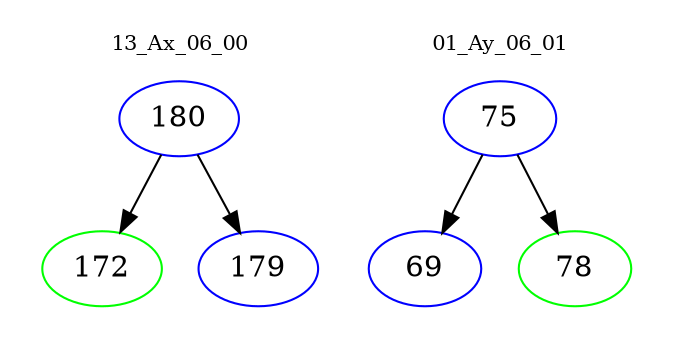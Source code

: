 digraph{
subgraph cluster_0 {
color = white
label = "13_Ax_06_00";
fontsize=10;
T0_180 [label="180", color="blue"]
T0_180 -> T0_172 [color="black"]
T0_172 [label="172", color="green"]
T0_180 -> T0_179 [color="black"]
T0_179 [label="179", color="blue"]
}
subgraph cluster_1 {
color = white
label = "01_Ay_06_01";
fontsize=10;
T1_75 [label="75", color="blue"]
T1_75 -> T1_69 [color="black"]
T1_69 [label="69", color="blue"]
T1_75 -> T1_78 [color="black"]
T1_78 [label="78", color="green"]
}
}
